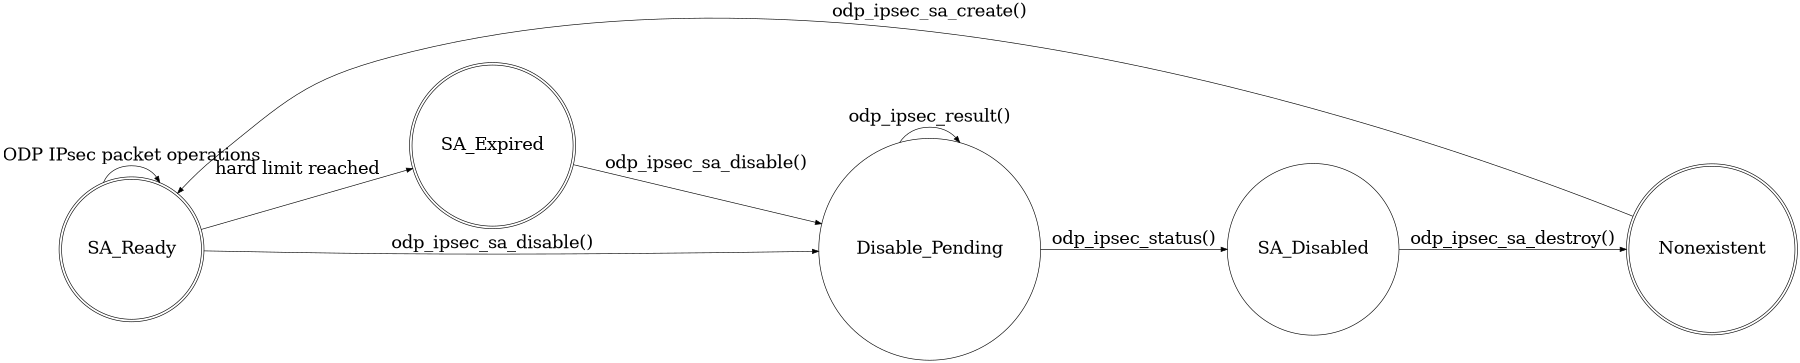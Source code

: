 digraph ipsec_sa_state_machine {
	rankdir=LR;
	size="12,12";
	node [fontsize=28];
	edge [fontsize=28];
	node [shape=doublecircle]; Nonexistent SA_Ready SA_Expired
	node [shape=circle];

	SA_Ready -> SA_Ready [label="ODP IPsec packet operations"];
	Nonexistent -> SA_Ready [label="odp_ipsec_sa_create()"
				constraint=false];
	SA_Ready -> SA_Expired [label="hard limit reached"];
	SA_Expired -> Disable_Pending [label="odp_ipsec_sa_disable()"];
	SA_Ready -> Disable_Pending [label="odp_ipsec_sa_disable()"];
	Disable_Pending -> Disable_Pending [label="odp_ipsec_result()"];
	Disable_Pending -> SA_Disabled [label="odp_ipsec_status()"];
	SA_Disabled -> Nonexistent [label="odp_ipsec_sa_destroy()"];
}
